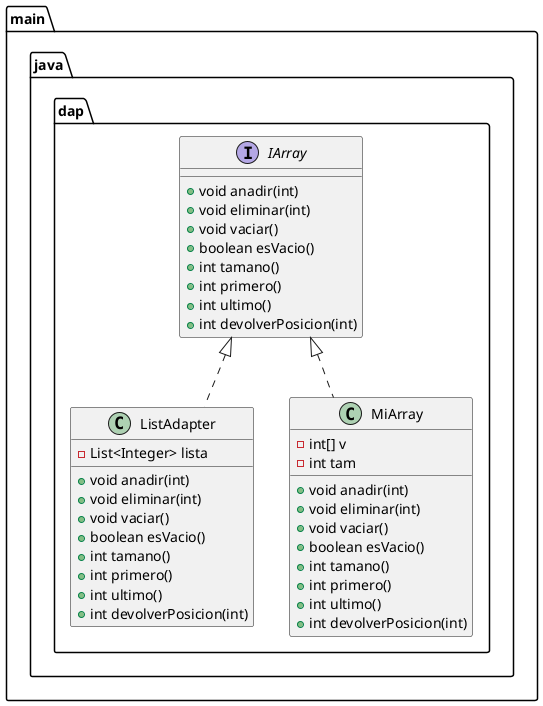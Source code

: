 @startuml
package main.java.dap {
class ListAdapter {
- List<Integer> lista
+ void anadir(int)
+ void eliminar(int)
+ void vaciar()
+ boolean esVacio()
+ int tamano()
+ int primero()
+ int ultimo()
+ int devolverPosicion(int)
}
interface IArray {
+ void anadir(int)
+ void eliminar(int)
+ void vaciar()
+ boolean esVacio()
+ int tamano()
+ int primero()
+ int ultimo()
+ int devolverPosicion(int)
}
class MiArray {
- int[] v
- int tam
+ void anadir(int)
+ void eliminar(int)
+ void vaciar()
+ boolean esVacio()
+ int tamano()
+ int primero()
+ int ultimo()
+ int devolverPosicion(int)
}


IArray <|.. ListAdapter
IArray <|.. MiArray
}
@enduml